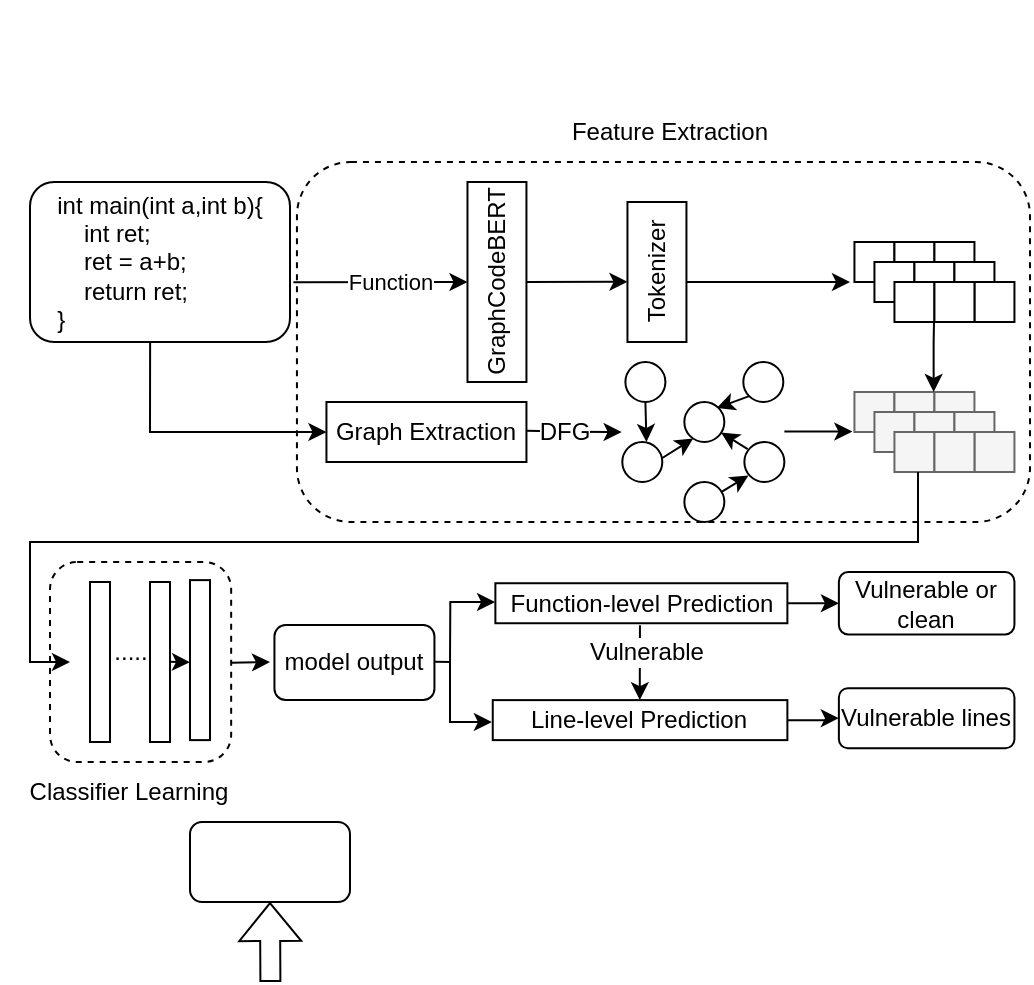 <mxfile version="21.7.5" type="github">
  <diagram id="kuXfZ5j9J_MOZKS2mzVd" name="第 1 页">
    <mxGraphModel dx="574" dy="307" grid="1" gridSize="10" guides="1" tooltips="1" connect="1" arrows="1" fold="1" page="1" pageScale="1" pageWidth="827" pageHeight="1169" math="0" shadow="0">
      <root>
        <mxCell id="0" />
        <mxCell id="1" parent="0" />
        <mxCell id="bve2lGWTHoPqpzMd3bUK-150" value="" style="rounded=1;whiteSpace=wrap;html=1;strokeColor=default;fontFamily=Helvetica;fontSize=12;fontColor=default;fillColor=default;dashed=1;" parent="1" vertex="1">
          <mxGeometry x="50" y="430" width="90.58" height="100" as="geometry" />
        </mxCell>
        <mxCell id="bve2lGWTHoPqpzMd3bUK-148" value="" style="rounded=1;whiteSpace=wrap;html=1;strokeColor=default;fontFamily=Helvetica;fontSize=12;fontColor=default;fillColor=default;dashed=1;" parent="1" vertex="1">
          <mxGeometry x="173.47" y="230" width="366.53" height="180" as="geometry" />
        </mxCell>
        <mxCell id="bve2lGWTHoPqpzMd3bUK-1" value="&lt;div style=&quot;&quot;&gt;&lt;br&gt;&lt;/div&gt;" style="rounded=0;whiteSpace=wrap;html=1;align=left;direction=south;" parent="1" vertex="1">
          <mxGeometry x="258.74" y="240" width="29.48" height="100" as="geometry" />
        </mxCell>
        <mxCell id="bve2lGWTHoPqpzMd3bUK-2" value="" style="endArrow=classic;html=1;rounded=0;entryX=0.5;entryY=1;entryDx=0;entryDy=0;exitX=1.013;exitY=0.627;exitDx=0;exitDy=0;exitPerimeter=0;" parent="1" source="bve2lGWTHoPqpzMd3bUK-4" target="bve2lGWTHoPqpzMd3bUK-1" edge="1">
          <mxGeometry width="50" height="50" relative="1" as="geometry">
            <mxPoint x="170" y="269.76" as="sourcePoint" />
            <mxPoint x="298.22" y="270" as="targetPoint" />
          </mxGeometry>
        </mxCell>
        <mxCell id="bve2lGWTHoPqpzMd3bUK-3" value="Function" style="edgeLabel;html=1;align=center;verticalAlign=middle;resizable=0;points=[];" parent="bve2lGWTHoPqpzMd3bUK-2" vertex="1" connectable="0">
          <mxGeometry x="-0.016" relative="1" as="geometry">
            <mxPoint x="5" as="offset" />
          </mxGeometry>
        </mxCell>
        <mxCell id="bve2lGWTHoPqpzMd3bUK-4" value="int main(int a,int b){&lt;br style=&quot;text-align: left;&quot;&gt;&lt;div style=&quot;text-align: left;&quot;&gt;&lt;span style=&quot;background-color: initial;&quot;&gt;&lt;span style=&quot;white-space: pre;&quot;&gt;&amp;nbsp;&amp;nbsp;&amp;nbsp;&amp;nbsp;&lt;/span&gt;&lt;/span&gt;&lt;span style=&quot;background-color: initial; text-align: left;&quot;&gt;int ret;&lt;/span&gt;&lt;/div&gt;&lt;span style=&quot;&quot;&gt;&lt;div style=&quot;text-align: left;&quot;&gt;&lt;span style=&quot;background-color: initial;&quot;&gt;&amp;nbsp; &amp;nbsp; ret = a+b;&lt;/span&gt;&lt;/div&gt;&lt;/span&gt;&lt;div style=&quot;text-align: left;&quot;&gt;&lt;span style=&quot;background-color: initial;&quot;&gt;&lt;span style=&quot;white-space: pre;&quot;&gt;&amp;nbsp;&amp;nbsp;&amp;nbsp;&amp;nbsp;&lt;/span&gt;&lt;/span&gt;&lt;span style=&quot;background-color: initial;&quot;&gt;return ret;&lt;/span&gt;&lt;/div&gt;&lt;div style=&quot;text-align: left;&quot;&gt;&lt;span style=&quot;background-color: initial;&quot;&gt;}&lt;/span&gt;&lt;/div&gt;" style="rounded=1;whiteSpace=wrap;html=1;" parent="1" vertex="1">
          <mxGeometry x="40" y="240" width="130" height="80" as="geometry" />
        </mxCell>
        <mxCell id="bve2lGWTHoPqpzMd3bUK-7" value="GraphCodeBERT" style="text;strokeColor=none;align=center;fillColor=none;html=1;verticalAlign=middle;whiteSpace=wrap;rounded=0;fontSize=12;fontFamily=Helvetica;fontColor=default;rotation=-90;" parent="1" vertex="1">
          <mxGeometry x="244.51" y="275" width="57.93" height="30" as="geometry" />
        </mxCell>
        <mxCell id="bve2lGWTHoPqpzMd3bUK-15" style="edgeStyle=orthogonalEdgeStyle;rounded=0;orthogonalLoop=1;jettySize=auto;html=1;fontFamily=Helvetica;fontSize=12;fontColor=default;entryX=-0.004;entryY=0.5;entryDx=0;entryDy=0;entryPerimeter=0;" parent="1" edge="1">
          <mxGeometry relative="1" as="geometry">
            <mxPoint x="288.22" y="364.4" as="sourcePoint" />
            <mxPoint x="335.83" y="365" as="targetPoint" />
            <Array as="points" />
          </mxGeometry>
        </mxCell>
        <mxCell id="bve2lGWTHoPqpzMd3bUK-16" value="DFG" style="edgeLabel;html=1;align=center;verticalAlign=middle;resizable=0;points=[];fontSize=12;fontFamily=Helvetica;fontColor=default;" parent="bve2lGWTHoPqpzMd3bUK-15" vertex="1" connectable="0">
          <mxGeometry x="-0.047" y="-2" relative="1" as="geometry">
            <mxPoint x="-4" y="-2" as="offset" />
          </mxGeometry>
        </mxCell>
        <mxCell id="bve2lGWTHoPqpzMd3bUK-10" value="Graph Extraction" style="rounded=0;whiteSpace=wrap;html=1;strokeColor=default;fontFamily=Helvetica;fontSize=12;fontColor=default;fillColor=default;" parent="1" vertex="1">
          <mxGeometry x="188.22" y="350" width="100" height="30" as="geometry" />
        </mxCell>
        <mxCell id="bve2lGWTHoPqpzMd3bUK-14" value="" style="endArrow=classic;html=1;rounded=0;fontFamily=Helvetica;fontSize=12;fontColor=default;exitX=0.462;exitY=1;exitDx=0;exitDy=0;exitPerimeter=0;entryX=0;entryY=0.5;entryDx=0;entryDy=0;" parent="1" source="bve2lGWTHoPqpzMd3bUK-4" target="bve2lGWTHoPqpzMd3bUK-10" edge="1">
          <mxGeometry width="50" height="50" relative="1" as="geometry">
            <mxPoint x="100" y="311" as="sourcePoint" />
            <mxPoint x="130" y="370" as="targetPoint" />
            <Array as="points">
              <mxPoint x="100" y="365" />
            </Array>
          </mxGeometry>
        </mxCell>
        <mxCell id="bve2lGWTHoPqpzMd3bUK-37" value="&lt;div style=&quot;&quot;&gt;&lt;br&gt;&lt;/div&gt;" style="rounded=0;whiteSpace=wrap;html=1;align=left;direction=south;" parent="1" vertex="1">
          <mxGeometry x="338.73" y="250" width="29.49" height="70" as="geometry" />
        </mxCell>
        <mxCell id="bve2lGWTHoPqpzMd3bUK-38" value="Tokenizer" style="text;strokeColor=none;align=center;fillColor=none;html=1;verticalAlign=middle;whiteSpace=wrap;rounded=0;fontSize=12;fontFamily=Helvetica;fontColor=default;rotation=-90;" parent="1" vertex="1">
          <mxGeometry x="324.51" y="270" width="57.93" height="30" as="geometry" />
        </mxCell>
        <mxCell id="bve2lGWTHoPqpzMd3bUK-40" value="" style="endArrow=classic;html=1;rounded=0;fontFamily=Helvetica;fontSize=12;fontColor=default;exitX=0.5;exitY=1;exitDx=0;exitDy=0;entryX=0.698;entryY=0.991;entryDx=0;entryDy=0;entryPerimeter=0;" parent="1" source="bve2lGWTHoPqpzMd3bUK-7" edge="1">
          <mxGeometry width="50" height="50" relative="1" as="geometry">
            <mxPoint x="308.363" y="290.0" as="sourcePoint" />
            <mxPoint x="338.731" y="289.9" as="targetPoint" />
          </mxGeometry>
        </mxCell>
        <mxCell id="bve2lGWTHoPqpzMd3bUK-48" value="" style="ellipse;whiteSpace=wrap;html=1;aspect=fixed;rounded=0;strokeColor=default;fontFamily=Helvetica;fontSize=12;fontColor=default;fillColor=default;" parent="1" vertex="1">
          <mxGeometry x="337.7" y="330" width="20" height="20" as="geometry" />
        </mxCell>
        <mxCell id="bve2lGWTHoPqpzMd3bUK-51" value="" style="ellipse;whiteSpace=wrap;html=1;aspect=fixed;rounded=0;strokeColor=default;fontFamily=Helvetica;fontSize=12;fontColor=default;fillColor=default;" parent="1" vertex="1">
          <mxGeometry x="336.15" y="370" width="20" height="20" as="geometry" />
        </mxCell>
        <mxCell id="bve2lGWTHoPqpzMd3bUK-52" value="" style="ellipse;whiteSpace=wrap;html=1;aspect=fixed;rounded=0;strokeColor=default;fontFamily=Helvetica;fontSize=12;fontColor=default;fillColor=default;" parent="1" vertex="1">
          <mxGeometry x="397.18" y="370" width="20" height="20" as="geometry" />
        </mxCell>
        <mxCell id="bve2lGWTHoPqpzMd3bUK-53" value="" style="ellipse;whiteSpace=wrap;html=1;aspect=fixed;rounded=0;strokeColor=default;fontFamily=Helvetica;fontSize=12;fontColor=default;fillColor=default;" parent="1" vertex="1">
          <mxGeometry x="396.66" y="330" width="20" height="20" as="geometry" />
        </mxCell>
        <mxCell id="bve2lGWTHoPqpzMd3bUK-54" value="" style="ellipse;whiteSpace=wrap;html=1;aspect=fixed;rounded=0;strokeColor=default;fontFamily=Helvetica;fontSize=12;fontColor=default;fillColor=default;" parent="1" vertex="1">
          <mxGeometry x="367.18" y="390" width="20" height="20" as="geometry" />
        </mxCell>
        <mxCell id="bve2lGWTHoPqpzMd3bUK-55" value="" style="ellipse;whiteSpace=wrap;html=1;aspect=fixed;rounded=0;strokeColor=default;fontFamily=Helvetica;fontSize=12;fontColor=default;fillColor=default;" parent="1" vertex="1">
          <mxGeometry x="367.17" y="350" width="20" height="20" as="geometry" />
        </mxCell>
        <mxCell id="bve2lGWTHoPqpzMd3bUK-57" value="" style="endArrow=classic;html=1;rounded=0;fontFamily=Helvetica;fontSize=12;fontColor=default;entryX=0.103;entryY=0.84;entryDx=0;entryDy=0;entryPerimeter=0;" parent="1" source="bve2lGWTHoPqpzMd3bUK-54" target="bve2lGWTHoPqpzMd3bUK-52" edge="1">
          <mxGeometry width="50" height="50" relative="1" as="geometry">
            <mxPoint x="388.22" y="390" as="sourcePoint" />
            <mxPoint x="432.18" y="350" as="targetPoint" />
          </mxGeometry>
        </mxCell>
        <mxCell id="bve2lGWTHoPqpzMd3bUK-58" value="" style="endArrow=classic;html=1;rounded=0;fontFamily=Helvetica;fontSize=12;fontColor=default;entryX=0.221;entryY=0.914;entryDx=0;entryDy=0;entryPerimeter=0;" parent="1" target="bve2lGWTHoPqpzMd3bUK-55" edge="1">
          <mxGeometry width="50" height="50" relative="1" as="geometry">
            <mxPoint x="356.15" y="378" as="sourcePoint" />
            <mxPoint x="369.15" y="370" as="targetPoint" />
          </mxGeometry>
        </mxCell>
        <mxCell id="bve2lGWTHoPqpzMd3bUK-59" value="" style="endArrow=classic;html=1;rounded=0;fontFamily=Helvetica;fontSize=12;fontColor=default;exitX=0.5;exitY=1;exitDx=0;exitDy=0;entryX=0.604;entryY=0;entryDx=0;entryDy=0;entryPerimeter=0;" parent="1" source="bve2lGWTHoPqpzMd3bUK-48" target="bve2lGWTHoPqpzMd3bUK-51" edge="1">
          <mxGeometry width="50" height="50" relative="1" as="geometry">
            <mxPoint x="358.22" y="400" as="sourcePoint" />
            <mxPoint x="408.22" y="350" as="targetPoint" />
          </mxGeometry>
        </mxCell>
        <mxCell id="bve2lGWTHoPqpzMd3bUK-60" value="" style="endArrow=classic;html=1;rounded=0;fontFamily=Helvetica;fontSize=12;fontColor=default;exitX=0.083;exitY=0.176;exitDx=0;exitDy=0;exitPerimeter=0;" parent="1" source="bve2lGWTHoPqpzMd3bUK-52" target="bve2lGWTHoPqpzMd3bUK-55" edge="1">
          <mxGeometry width="50" height="50" relative="1" as="geometry">
            <mxPoint x="358.22" y="400" as="sourcePoint" />
            <mxPoint x="408.22" y="350" as="targetPoint" />
          </mxGeometry>
        </mxCell>
        <mxCell id="bve2lGWTHoPqpzMd3bUK-61" value="" style="endArrow=classic;html=1;rounded=0;fontFamily=Helvetica;fontSize=12;fontColor=default;entryX=0.812;entryY=0.149;entryDx=0;entryDy=0;entryPerimeter=0;exitX=0;exitY=1;exitDx=0;exitDy=0;" parent="1" source="bve2lGWTHoPqpzMd3bUK-53" target="bve2lGWTHoPqpzMd3bUK-55" edge="1">
          <mxGeometry width="50" height="50" relative="1" as="geometry">
            <mxPoint x="358.22" y="390" as="sourcePoint" />
            <mxPoint x="408.22" y="340" as="targetPoint" />
          </mxGeometry>
        </mxCell>
        <mxCell id="bve2lGWTHoPqpzMd3bUK-66" value="" style="rounded=0;whiteSpace=wrap;html=1;fontFamily=Helvetica;fontSize=12;fontStyle=1;" parent="1" vertex="1">
          <mxGeometry x="452.22" y="270" width="20" height="20" as="geometry" />
        </mxCell>
        <mxCell id="bve2lGWTHoPqpzMd3bUK-69" value="" style="rounded=0;whiteSpace=wrap;html=1;fontFamily=Helvetica;fontSize=12;fontStyle=1;" parent="1" vertex="1">
          <mxGeometry x="472.22" y="270" width="20" height="20" as="geometry" />
        </mxCell>
        <mxCell id="bve2lGWTHoPqpzMd3bUK-70" value="" style="rounded=0;whiteSpace=wrap;html=1;fontFamily=Helvetica;fontSize=12;fontStyle=1;" parent="1" vertex="1">
          <mxGeometry x="492.22" y="270" width="20" height="20" as="geometry" />
        </mxCell>
        <mxCell id="bve2lGWTHoPqpzMd3bUK-71" value="" style="rounded=0;whiteSpace=wrap;html=1;fontFamily=Helvetica;fontSize=12;fontStyle=1;" parent="1" vertex="1">
          <mxGeometry x="462.22" y="280" width="20" height="20" as="geometry" />
        </mxCell>
        <mxCell id="bve2lGWTHoPqpzMd3bUK-72" value="" style="rounded=0;whiteSpace=wrap;html=1;fontFamily=Helvetica;fontSize=12;fontStyle=1;" parent="1" vertex="1">
          <mxGeometry x="482.22" y="280" width="20" height="20" as="geometry" />
        </mxCell>
        <mxCell id="bve2lGWTHoPqpzMd3bUK-73" value="" style="rounded=0;whiteSpace=wrap;html=1;fontFamily=Helvetica;fontSize=12;fontStyle=1;" parent="1" vertex="1">
          <mxGeometry x="502.22" y="280" width="20" height="20" as="geometry" />
        </mxCell>
        <mxCell id="bve2lGWTHoPqpzMd3bUK-74" value="" style="rounded=0;whiteSpace=wrap;html=1;fontFamily=Helvetica;fontSize=12;fontStyle=1;" parent="1" vertex="1">
          <mxGeometry x="472.22" y="290" width="20" height="20" as="geometry" />
        </mxCell>
        <mxCell id="bve2lGWTHoPqpzMd3bUK-75" value="" style="rounded=0;whiteSpace=wrap;html=1;strokeColor=#2D7600;fontFamily=Helvetica;fontSize=12;fontColor=#ffffff;fillColor=#60a917;fontStyle=1" parent="1" vertex="1">
          <mxGeometry x="160" y="150" width="100" as="geometry" />
        </mxCell>
        <mxCell id="bve2lGWTHoPqpzMd3bUK-76" value="" style="rounded=0;whiteSpace=wrap;html=1;fontFamily=Helvetica;fontSize=12;fontStyle=1;" parent="1" vertex="1">
          <mxGeometry x="512.22" y="290" width="20" height="20" as="geometry" />
        </mxCell>
        <mxCell id="bve2lGWTHoPqpzMd3bUK-77" value="" style="rounded=0;whiteSpace=wrap;html=1;fontFamily=Helvetica;fontSize=12;fontStyle=1;" parent="1" vertex="1">
          <mxGeometry x="492.22" y="290" width="20" height="20" as="geometry" />
        </mxCell>
        <mxCell id="bve2lGWTHoPqpzMd3bUK-79" value="" style="endArrow=classic;html=1;rounded=0;fontFamily=Helvetica;fontSize=12;fontColor=default;exitX=0.5;exitY=0;exitDx=0;exitDy=0;" parent="1" edge="1">
          <mxGeometry width="50" height="50" relative="1" as="geometry">
            <mxPoint x="368.22" y="290" as="sourcePoint" />
            <mxPoint x="450" y="290" as="targetPoint" />
          </mxGeometry>
        </mxCell>
        <mxCell id="bve2lGWTHoPqpzMd3bUK-80" value="" style="endArrow=classic;html=1;rounded=0;fontFamily=Helvetica;fontSize=12;fontColor=default;exitX=0.5;exitY=0;exitDx=0;exitDy=0;entryX=-0.108;entryY=1.021;entryDx=0;entryDy=0;entryPerimeter=0;" parent="1" edge="1">
          <mxGeometry width="50" height="50" relative="1" as="geometry">
            <mxPoint x="417.18" y="364.8" as="sourcePoint" />
            <mxPoint x="451.18" y="364.8" as="targetPoint" />
          </mxGeometry>
        </mxCell>
        <mxCell id="bve2lGWTHoPqpzMd3bUK-82" value="" style="rounded=0;whiteSpace=wrap;html=1;fontFamily=Helvetica;fontSize=12;fontStyle=1;fillColor=#f5f5f5;fontColor=#333333;strokeColor=#666666;" parent="1" vertex="1">
          <mxGeometry x="452.22" y="345" width="20" height="20" as="geometry" />
        </mxCell>
        <mxCell id="bve2lGWTHoPqpzMd3bUK-83" value="" style="rounded=0;whiteSpace=wrap;html=1;fontFamily=Helvetica;fontSize=12;fontStyle=1;fillColor=#f5f5f5;fontColor=#333333;strokeColor=#666666;" parent="1" vertex="1">
          <mxGeometry x="472.22" y="345" width="20" height="20" as="geometry" />
        </mxCell>
        <mxCell id="bve2lGWTHoPqpzMd3bUK-84" value="" style="rounded=0;whiteSpace=wrap;html=1;fontFamily=Helvetica;fontSize=12;fontStyle=1;fillColor=#f5f5f5;fontColor=#333333;strokeColor=#666666;" parent="1" vertex="1">
          <mxGeometry x="492.22" y="345" width="20" height="20" as="geometry" />
        </mxCell>
        <mxCell id="bve2lGWTHoPqpzMd3bUK-85" value="" style="rounded=0;whiteSpace=wrap;html=1;fontFamily=Helvetica;fontSize=12;fontStyle=1;fillColor=#f5f5f5;fontColor=#333333;strokeColor=#666666;" parent="1" vertex="1">
          <mxGeometry x="462.22" y="355" width="20" height="20" as="geometry" />
        </mxCell>
        <mxCell id="bve2lGWTHoPqpzMd3bUK-86" value="" style="rounded=0;whiteSpace=wrap;html=1;fontFamily=Helvetica;fontSize=12;fontStyle=1;fillColor=#f5f5f5;fontColor=#333333;strokeColor=#666666;" parent="1" vertex="1">
          <mxGeometry x="482.22" y="355" width="20" height="20" as="geometry" />
        </mxCell>
        <mxCell id="bve2lGWTHoPqpzMd3bUK-87" value="" style="rounded=0;whiteSpace=wrap;html=1;fontFamily=Helvetica;fontSize=12;fontStyle=1;fillColor=#f5f5f5;fontColor=#333333;strokeColor=#666666;" parent="1" vertex="1">
          <mxGeometry x="502.22" y="355" width="20" height="20" as="geometry" />
        </mxCell>
        <mxCell id="bve2lGWTHoPqpzMd3bUK-88" value="" style="rounded=0;whiteSpace=wrap;html=1;fontFamily=Helvetica;fontSize=12;fontStyle=1;fillColor=#f5f5f5;fontColor=#333333;strokeColor=#666666;" parent="1" vertex="1">
          <mxGeometry x="472.22" y="365" width="20" height="20" as="geometry" />
        </mxCell>
        <mxCell id="bve2lGWTHoPqpzMd3bUK-89" value="" style="rounded=0;whiteSpace=wrap;html=1;fontFamily=Helvetica;fontSize=12;fontStyle=1;fillColor=#f5f5f5;fontColor=#333333;strokeColor=#666666;" parent="1" vertex="1">
          <mxGeometry x="512.22" y="365" width="20" height="20" as="geometry" />
        </mxCell>
        <mxCell id="bve2lGWTHoPqpzMd3bUK-90" value="" style="rounded=0;whiteSpace=wrap;html=1;fontFamily=Helvetica;fontSize=12;fontStyle=1;fillColor=#f5f5f5;fontColor=#333333;strokeColor=#666666;" parent="1" vertex="1">
          <mxGeometry x="492.22" y="365" width="20" height="20" as="geometry" />
        </mxCell>
        <mxCell id="bve2lGWTHoPqpzMd3bUK-91" value="" style="endArrow=classic;html=1;rounded=0;fontFamily=Helvetica;fontSize=12;fontColor=default;entryX=0.25;entryY=0;entryDx=0;entryDy=0;" parent="1" edge="1">
          <mxGeometry width="50" height="50" relative="1" as="geometry">
            <mxPoint x="492" y="310" as="sourcePoint" />
            <mxPoint x="491.82" y="345" as="targetPoint" />
            <Array as="points">
              <mxPoint x="491.82" y="320" />
            </Array>
          </mxGeometry>
        </mxCell>
        <mxCell id="bve2lGWTHoPqpzMd3bUK-92" value="" style="endArrow=classic;html=1;rounded=0;fontFamily=Helvetica;fontSize=12;fontColor=default;exitX=0;exitY=1;exitDx=0;exitDy=0;" parent="1" edge="1">
          <mxGeometry width="50" height="50" relative="1" as="geometry">
            <mxPoint x="484" y="385" as="sourcePoint" />
            <mxPoint x="60" y="480" as="targetPoint" />
            <Array as="points">
              <mxPoint x="484" y="400" />
              <mxPoint x="484" y="420" />
              <mxPoint x="40" y="420" />
              <mxPoint x="40" y="480" />
            </Array>
          </mxGeometry>
        </mxCell>
        <mxCell id="bve2lGWTHoPqpzMd3bUK-93" value="" style="rounded=0;whiteSpace=wrap;html=1;strokeColor=default;fontFamily=Helvetica;fontSize=12;fontColor=default;fillColor=default;" parent="1" vertex="1">
          <mxGeometry x="70" y="440" width="10" height="80" as="geometry" />
        </mxCell>
        <mxCell id="bve2lGWTHoPqpzMd3bUK-95" value="" style="rounded=0;whiteSpace=wrap;html=1;strokeColor=default;fontFamily=Helvetica;fontSize=12;fontColor=default;fillColor=default;" parent="1" vertex="1">
          <mxGeometry x="100" y="440" width="10" height="80" as="geometry" />
        </mxCell>
        <mxCell id="bve2lGWTHoPqpzMd3bUK-96" value="" style="rounded=0;whiteSpace=wrap;html=1;strokeColor=default;fontFamily=Helvetica;fontSize=12;fontColor=default;fillColor=default;" parent="1" vertex="1">
          <mxGeometry x="120" y="439.06" width="10" height="80" as="geometry" />
        </mxCell>
        <mxCell id="bve2lGWTHoPqpzMd3bUK-97" value="....." style="text;html=1;align=center;verticalAlign=middle;resizable=0;points=[];autosize=1;strokeColor=none;fillColor=none;fontSize=12;fontFamily=Helvetica;fontColor=default;" parent="1" vertex="1">
          <mxGeometry x="70" y="460" width="40" height="30" as="geometry" />
        </mxCell>
        <mxCell id="bve2lGWTHoPqpzMd3bUK-101" value="" style="endArrow=classic;html=1;fontFamily=Helvetica;fontSize=12;fontColor=default;rounded=0;" parent="1" edge="1">
          <mxGeometry width="50" height="50" relative="1" as="geometry">
            <mxPoint x="110" y="479.92" as="sourcePoint" />
            <mxPoint x="120" y="480.09" as="targetPoint" />
            <Array as="points" />
          </mxGeometry>
        </mxCell>
        <mxCell id="bve2lGWTHoPqpzMd3bUK-110" value="" style="endArrow=classic;html=1;rounded=0;fontFamily=Helvetica;fontSize=12;fontColor=default;" parent="1" edge="1">
          <mxGeometry width="50" height="50" relative="1" as="geometry">
            <mxPoint x="140.58" y="480.38" as="sourcePoint" />
            <mxPoint x="160" y="480" as="targetPoint" />
          </mxGeometry>
        </mxCell>
        <mxCell id="bve2lGWTHoPqpzMd3bUK-111" value="model output" style="rounded=1;whiteSpace=wrap;html=1;strokeColor=default;fontFamily=Helvetica;fontSize=12;fontColor=default;fillColor=default;" parent="1" vertex="1">
          <mxGeometry x="162.22" y="461.56" width="80" height="37.5" as="geometry" />
        </mxCell>
        <mxCell id="bve2lGWTHoPqpzMd3bUK-144" value="" style="edgeStyle=orthogonalEdgeStyle;rounded=0;orthogonalLoop=1;jettySize=auto;html=1;fontFamily=Helvetica;fontSize=12;fontColor=default;" parent="1" source="bve2lGWTHoPqpzMd3bUK-117" target="bve2lGWTHoPqpzMd3bUK-143" edge="1">
          <mxGeometry relative="1" as="geometry" />
        </mxCell>
        <mxCell id="bve2lGWTHoPqpzMd3bUK-117" value="Function-level Prediction" style="rounded=0;whiteSpace=wrap;html=1;strokeColor=default;fontFamily=Helvetica;fontSize=12;fontColor=default;fillColor=default;" parent="1" vertex="1">
          <mxGeometry x="272.69" y="440.62" width="146" height="20" as="geometry" />
        </mxCell>
        <mxCell id="bve2lGWTHoPqpzMd3bUK-146" value="" style="edgeStyle=orthogonalEdgeStyle;rounded=0;orthogonalLoop=1;jettySize=auto;html=1;fontFamily=Helvetica;fontSize=12;fontColor=default;" parent="1" source="bve2lGWTHoPqpzMd3bUK-119" target="bve2lGWTHoPqpzMd3bUK-145" edge="1">
          <mxGeometry relative="1" as="geometry" />
        </mxCell>
        <mxCell id="bve2lGWTHoPqpzMd3bUK-119" value="Line-level Prediction" style="rounded=0;whiteSpace=wrap;html=1;strokeColor=default;fontFamily=Helvetica;fontSize=12;fontColor=default;fillColor=default;" parent="1" vertex="1">
          <mxGeometry x="271.38" y="499.06" width="147.31" height="20" as="geometry" />
        </mxCell>
        <mxCell id="bve2lGWTHoPqpzMd3bUK-139" value="" style="endArrow=classic;html=1;rounded=0;fontFamily=Helvetica;fontSize=12;fontColor=default;exitX=1;exitY=0.489;exitDx=0;exitDy=0;exitPerimeter=0;entryX=-0.001;entryY=0.471;entryDx=0;entryDy=0;entryPerimeter=0;" parent="1" source="bve2lGWTHoPqpzMd3bUK-111" target="bve2lGWTHoPqpzMd3bUK-117" edge="1">
          <mxGeometry width="50" height="50" relative="1" as="geometry">
            <mxPoint x="242.22" y="482.523" as="sourcePoint" />
            <mxPoint x="272.85" y="451.88" as="targetPoint" />
            <Array as="points">
              <mxPoint x="250" y="480" />
              <mxPoint x="250.16" y="450" />
            </Array>
          </mxGeometry>
        </mxCell>
        <mxCell id="bve2lGWTHoPqpzMd3bUK-140" value="" style="endArrow=classic;html=1;rounded=0;fontFamily=Helvetica;fontSize=12;fontColor=default;entryX=-0.003;entryY=0.55;entryDx=0;entryDy=0;entryPerimeter=0;" parent="1" target="bve2lGWTHoPqpzMd3bUK-119" edge="1">
          <mxGeometry width="50" height="50" relative="1" as="geometry">
            <mxPoint x="250" y="480" as="sourcePoint" />
            <mxPoint x="270" y="510" as="targetPoint" />
            <Array as="points">
              <mxPoint x="250" y="480" />
              <mxPoint x="250" y="510" />
            </Array>
          </mxGeometry>
        </mxCell>
        <mxCell id="bve2lGWTHoPqpzMd3bUK-141" value="" style="endArrow=classic;html=1;rounded=0;fontFamily=Helvetica;fontSize=12;fontColor=default;exitX=0.406;exitY=1.047;exitDx=0;exitDy=0;exitPerimeter=0;entryX=0.5;entryY=0;entryDx=0;entryDy=0;" parent="1" edge="1">
          <mxGeometry width="50" height="50" relative="1" as="geometry">
            <mxPoint x="344.966" y="461.67" as="sourcePoint" />
            <mxPoint x="344.9" y="499.06" as="targetPoint" />
          </mxGeometry>
        </mxCell>
        <mxCell id="bve2lGWTHoPqpzMd3bUK-147" value="Vulnerable" style="edgeLabel;html=1;align=center;verticalAlign=middle;resizable=0;points=[];fontSize=12;fontFamily=Helvetica;fontColor=default;" parent="bve2lGWTHoPqpzMd3bUK-141" vertex="1" connectable="0">
          <mxGeometry x="-0.393" y="1" relative="1" as="geometry">
            <mxPoint x="2" y="2" as="offset" />
          </mxGeometry>
        </mxCell>
        <mxCell id="bve2lGWTHoPqpzMd3bUK-143" value="Vulnerable or clean" style="rounded=1;whiteSpace=wrap;html=1;strokeColor=default;fontFamily=Helvetica;fontSize=12;fontColor=default;fillColor=default;" parent="1" vertex="1">
          <mxGeometry x="444.44" y="435" width="87.78" height="31.25" as="geometry" />
        </mxCell>
        <mxCell id="bve2lGWTHoPqpzMd3bUK-145" value="Vulnerable lines" style="rounded=1;whiteSpace=wrap;html=1;strokeColor=default;fontFamily=Helvetica;fontSize=12;fontColor=default;fillColor=default;" parent="1" vertex="1">
          <mxGeometry x="444.44" y="493.12" width="87.78" height="30" as="geometry" />
        </mxCell>
        <mxCell id="bve2lGWTHoPqpzMd3bUK-149" value="Feature Extraction" style="text;html=1;strokeColor=none;fillColor=none;align=center;verticalAlign=middle;whiteSpace=wrap;rounded=0;fontSize=12;fontFamily=Helvetica;fontColor=default;" parent="1" vertex="1">
          <mxGeometry x="298.07" y="200" width="123.85" height="30" as="geometry" />
        </mxCell>
        <mxCell id="bve2lGWTHoPqpzMd3bUK-151" value="Classifier Learning" style="text;html=1;strokeColor=none;fillColor=none;align=center;verticalAlign=middle;whiteSpace=wrap;rounded=0;fontSize=12;fontFamily=Helvetica;fontColor=default;" parent="1" vertex="1">
          <mxGeometry x="25.29" y="530" width="129.42" height="30" as="geometry" />
        </mxCell>
        <mxCell id="hH10Eo3X3H-qau9bBpPU-3" value="" style="rounded=1;whiteSpace=wrap;html=1;" vertex="1" parent="1">
          <mxGeometry x="120" y="560" width="80" height="40" as="geometry" />
        </mxCell>
        <mxCell id="hH10Eo3X3H-qau9bBpPU-4" value="" style="shape=flexArrow;endArrow=classic;html=1;rounded=0;" edge="1" parent="1">
          <mxGeometry width="50" height="50" relative="1" as="geometry">
            <mxPoint x="160.2" y="640" as="sourcePoint" />
            <mxPoint x="160" y="600" as="targetPoint" />
          </mxGeometry>
        </mxCell>
      </root>
    </mxGraphModel>
  </diagram>
</mxfile>
